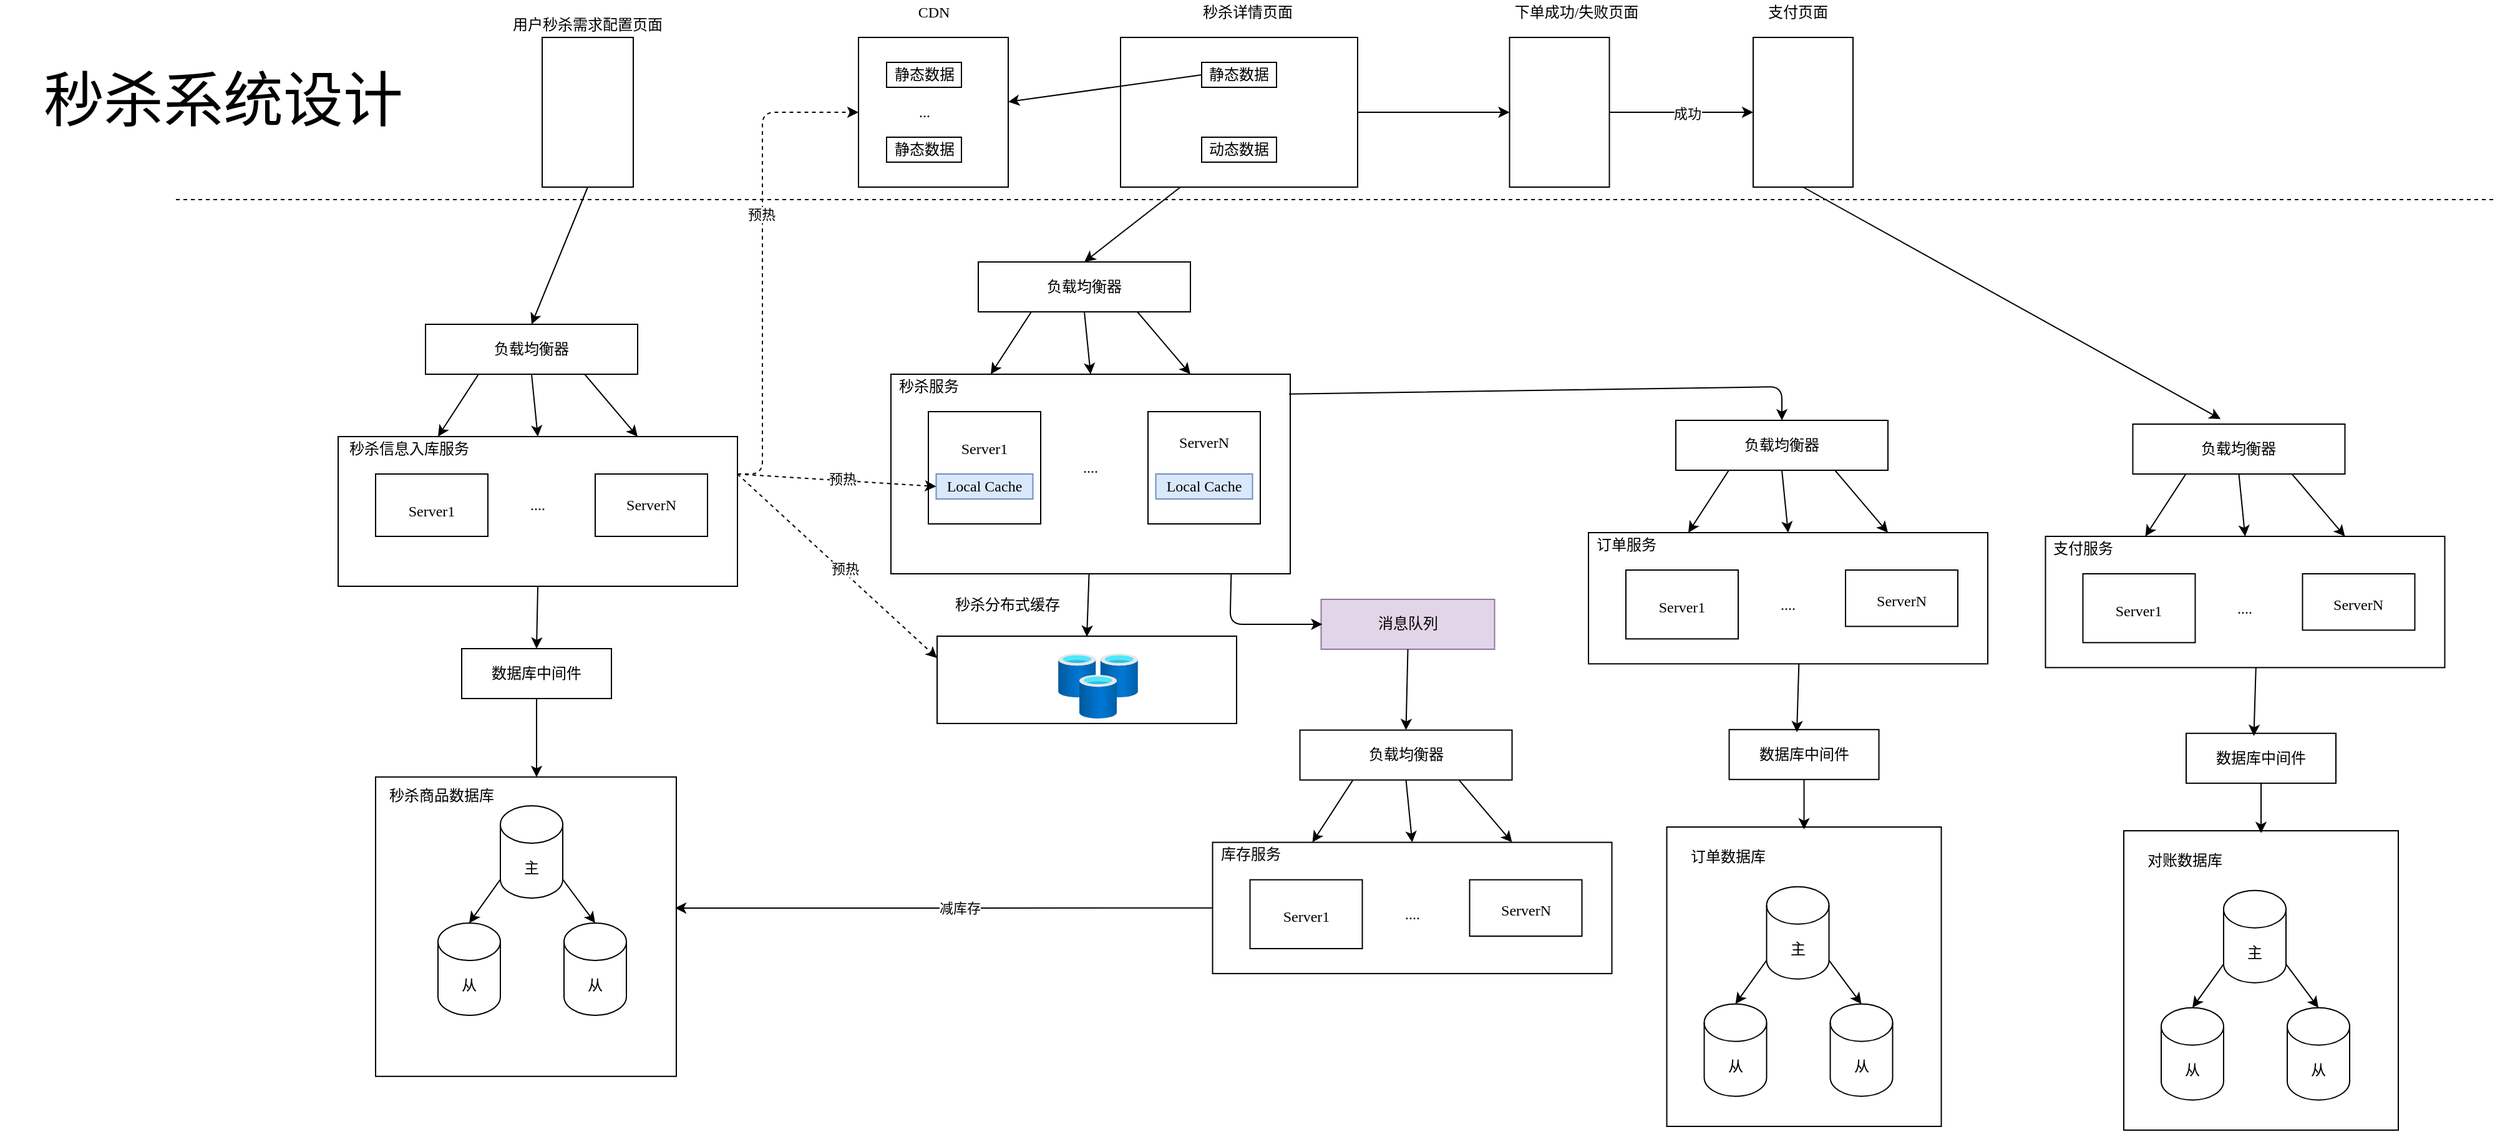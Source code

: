 <mxfile version="14.4.9" type="github">
  <diagram id="WML3rUC7UHVhxpuDxzYY" name="Page-1">
    <mxGraphModel dx="3205" dy="1342" grid="1" gridSize="10" guides="1" tooltips="1" connect="1" arrows="1" fold="1" page="1" pageScale="1" pageWidth="850" pageHeight="1100" math="0" shadow="0">
      <root>
        <mxCell id="0" />
        <mxCell id="1" parent="0" />
        <mxCell id="8GBAKr18c9ORs7-P1AzH-2" value="" style="endArrow=none;dashed=1;html=1;fontFamily=Verdana;" edge="1" parent="1">
          <mxGeometry width="50" height="50" relative="1" as="geometry">
            <mxPoint x="-380" y="170" as="sourcePoint" />
            <mxPoint x="1480" y="170" as="targetPoint" />
          </mxGeometry>
        </mxCell>
        <mxCell id="8GBAKr18c9ORs7-P1AzH-3" value="" style="rounded=0;whiteSpace=wrap;html=1;fontFamily=Verdana;" vertex="1" parent="1">
          <mxGeometry x="377" y="40" width="190" height="120" as="geometry" />
        </mxCell>
        <mxCell id="8GBAKr18c9ORs7-P1AzH-4" value="秒杀详情页面" style="text;html=1;strokeColor=none;fillColor=none;align=center;verticalAlign=middle;whiteSpace=wrap;rounded=0;fontFamily=Verdana;" vertex="1" parent="1">
          <mxGeometry x="427.75" y="10" width="102" height="20" as="geometry" />
        </mxCell>
        <mxCell id="8GBAKr18c9ORs7-P1AzH-5" value="" style="rounded=0;whiteSpace=wrap;html=1;fontFamily=Verdana;" vertex="1" parent="1">
          <mxGeometry x="167" y="40" width="120" height="120" as="geometry" />
        </mxCell>
        <mxCell id="8GBAKr18c9ORs7-P1AzH-6" value="CDN" style="text;html=1;strokeColor=none;fillColor=none;align=center;verticalAlign=middle;whiteSpace=wrap;rounded=0;fontFamily=Verdana;" vertex="1" parent="1">
          <mxGeometry x="189.5" y="10" width="75" height="20" as="geometry" />
        </mxCell>
        <mxCell id="8GBAKr18c9ORs7-P1AzH-7" value="静态数据" style="text;html=1;fillColor=none;align=center;verticalAlign=middle;whiteSpace=wrap;rounded=0;strokeColor=#000000;fontFamily=Verdana;" vertex="1" parent="1">
          <mxGeometry x="189.5" y="60" width="60" height="20" as="geometry" />
        </mxCell>
        <mxCell id="8GBAKr18c9ORs7-P1AzH-8" value="静态数据" style="text;html=1;fillColor=none;align=center;verticalAlign=middle;whiteSpace=wrap;rounded=0;strokeColor=#000000;fontFamily=Verdana;" vertex="1" parent="1">
          <mxGeometry x="189.5" y="120" width="60" height="20" as="geometry" />
        </mxCell>
        <mxCell id="8GBAKr18c9ORs7-P1AzH-9" value="..." style="text;html=1;strokeColor=none;fillColor=none;align=center;verticalAlign=middle;whiteSpace=wrap;rounded=0;fontFamily=Verdana;" vertex="1" parent="1">
          <mxGeometry x="200" y="90" width="40" height="20" as="geometry" />
        </mxCell>
        <mxCell id="8GBAKr18c9ORs7-P1AzH-10" value="静态数据" style="text;html=1;fillColor=none;align=center;verticalAlign=middle;whiteSpace=wrap;rounded=0;strokeColor=#000000;fontFamily=Verdana;" vertex="1" parent="1">
          <mxGeometry x="442" y="60" width="60" height="20" as="geometry" />
        </mxCell>
        <mxCell id="8GBAKr18c9ORs7-P1AzH-11" value="动态数据" style="text;html=1;fillColor=none;align=center;verticalAlign=middle;whiteSpace=wrap;rounded=0;strokeColor=#000000;fontFamily=Verdana;" vertex="1" parent="1">
          <mxGeometry x="442" y="120" width="60" height="20" as="geometry" />
        </mxCell>
        <mxCell id="8GBAKr18c9ORs7-P1AzH-12" value="" style="endArrow=classic;html=1;exitX=0;exitY=0.5;exitDx=0;exitDy=0;fontFamily=Verdana;" edge="1" parent="1" source="8GBAKr18c9ORs7-P1AzH-10" target="8GBAKr18c9ORs7-P1AzH-5">
          <mxGeometry width="50" height="50" relative="1" as="geometry">
            <mxPoint x="317" y="130" as="sourcePoint" />
            <mxPoint x="367" y="80" as="targetPoint" />
          </mxGeometry>
        </mxCell>
        <mxCell id="8GBAKr18c9ORs7-P1AzH-13" value="" style="rounded=0;whiteSpace=wrap;html=1;strokeColor=#000000;fontFamily=Verdana;" vertex="1" parent="1">
          <mxGeometry x="193" y="310" width="320" height="160" as="geometry" />
        </mxCell>
        <mxCell id="8GBAKr18c9ORs7-P1AzH-15" value="" style="rounded=0;whiteSpace=wrap;html=1;strokeColor=#000000;fontFamily=Verdana;" vertex="1" parent="1">
          <mxGeometry x="223" y="340" width="90" height="90" as="geometry" />
        </mxCell>
        <mxCell id="8GBAKr18c9ORs7-P1AzH-16" value="Server1" style="text;html=1;strokeColor=none;fillColor=none;align=center;verticalAlign=middle;whiteSpace=wrap;rounded=0;fontFamily=Verdana;" vertex="1" parent="1">
          <mxGeometry x="248" y="360" width="40" height="20" as="geometry" />
        </mxCell>
        <mxCell id="8GBAKr18c9ORs7-P1AzH-18" value="Local Cache" style="rounded=0;whiteSpace=wrap;html=1;strokeColor=#6c8ebf;fontFamily=Verdana;fillColor=#dae8fc;" vertex="1" parent="1">
          <mxGeometry x="229.25" y="390" width="77.5" height="20" as="geometry" />
        </mxCell>
        <mxCell id="8GBAKr18c9ORs7-P1AzH-19" value="" style="rounded=0;whiteSpace=wrap;html=1;strokeColor=#000000;fontFamily=Verdana;" vertex="1" parent="1">
          <mxGeometry x="399" y="340" width="90" height="90" as="geometry" />
        </mxCell>
        <mxCell id="8GBAKr18c9ORs7-P1AzH-20" value="ServerN" style="text;html=1;strokeColor=none;fillColor=none;align=center;verticalAlign=middle;whiteSpace=wrap;rounded=0;fontFamily=Verdana;" vertex="1" parent="1">
          <mxGeometry x="424" y="350" width="40" height="30" as="geometry" />
        </mxCell>
        <mxCell id="8GBAKr18c9ORs7-P1AzH-21" value="Local Cache" style="rounded=0;whiteSpace=wrap;html=1;strokeColor=#6c8ebf;fontFamily=Verdana;fillColor=#dae8fc;" vertex="1" parent="1">
          <mxGeometry x="405.25" y="390" width="77.5" height="20" as="geometry" />
        </mxCell>
        <mxCell id="8GBAKr18c9ORs7-P1AzH-22" value="...." style="text;html=1;strokeColor=none;fillColor=none;align=center;verticalAlign=middle;whiteSpace=wrap;rounded=0;fontFamily=Verdana;" vertex="1" parent="1">
          <mxGeometry x="333" y="375" width="40" height="20" as="geometry" />
        </mxCell>
        <mxCell id="8GBAKr18c9ORs7-P1AzH-23" value="负载均衡器" style="rounded=0;whiteSpace=wrap;html=1;strokeColor=#000000;fontFamily=Verdana;" vertex="1" parent="1">
          <mxGeometry x="263" y="220" width="170" height="40" as="geometry" />
        </mxCell>
        <mxCell id="8GBAKr18c9ORs7-P1AzH-24" value="" style="endArrow=classic;html=1;fontFamily=Verdana;entryX=0.5;entryY=0;entryDx=0;entryDy=0;" edge="1" parent="1" target="8GBAKr18c9ORs7-P1AzH-23">
          <mxGeometry width="50" height="50" relative="1" as="geometry">
            <mxPoint x="425" y="160" as="sourcePoint" />
            <mxPoint x="250" y="210" as="targetPoint" />
          </mxGeometry>
        </mxCell>
        <mxCell id="8GBAKr18c9ORs7-P1AzH-25" value="" style="endArrow=classic;html=1;fontFamily=Verdana;entryX=0.25;entryY=0;entryDx=0;entryDy=0;exitX=0.25;exitY=1;exitDx=0;exitDy=0;" edge="1" parent="1" source="8GBAKr18c9ORs7-P1AzH-23" target="8GBAKr18c9ORs7-P1AzH-13">
          <mxGeometry width="50" height="50" relative="1" as="geometry">
            <mxPoint x="363" y="140" as="sourcePoint" />
            <mxPoint x="363" y="230" as="targetPoint" />
          </mxGeometry>
        </mxCell>
        <mxCell id="8GBAKr18c9ORs7-P1AzH-26" value="" style="endArrow=classic;html=1;fontFamily=Verdana;entryX=0.75;entryY=0;entryDx=0;entryDy=0;exitX=0.75;exitY=1;exitDx=0;exitDy=0;" edge="1" parent="1" source="8GBAKr18c9ORs7-P1AzH-23" target="8GBAKr18c9ORs7-P1AzH-13">
          <mxGeometry width="50" height="50" relative="1" as="geometry">
            <mxPoint x="333" y="270" as="sourcePoint" />
            <mxPoint x="283" y="320" as="targetPoint" />
          </mxGeometry>
        </mxCell>
        <mxCell id="8GBAKr18c9ORs7-P1AzH-27" value="" style="endArrow=classic;html=1;fontFamily=Verdana;entryX=0.5;entryY=0;entryDx=0;entryDy=0;exitX=0.5;exitY=1;exitDx=0;exitDy=0;" edge="1" parent="1" source="8GBAKr18c9ORs7-P1AzH-23" target="8GBAKr18c9ORs7-P1AzH-13">
          <mxGeometry width="50" height="50" relative="1" as="geometry">
            <mxPoint x="315.5" y="270" as="sourcePoint" />
            <mxPoint x="283" y="320" as="targetPoint" />
          </mxGeometry>
        </mxCell>
        <mxCell id="8GBAKr18c9ORs7-P1AzH-28" value="" style="rounded=0;whiteSpace=wrap;html=1;strokeColor=#000000;fontFamily=Verdana;" vertex="1" parent="1">
          <mxGeometry x="230" y="520" width="240" height="70" as="geometry" />
        </mxCell>
        <mxCell id="8GBAKr18c9ORs7-P1AzH-29" value="秒杀分布式缓存" style="text;html=1;strokeColor=none;fillColor=none;align=center;verticalAlign=middle;whiteSpace=wrap;rounded=0;fontFamily=Verdana;" vertex="1" parent="1">
          <mxGeometry x="243" y="484.82" width="87" height="20" as="geometry" />
        </mxCell>
        <mxCell id="8GBAKr18c9ORs7-P1AzH-30" value="" style="endArrow=classic;html=1;fontFamily=Verdana;exitX=0.5;exitY=1;exitDx=0;exitDy=0;" edge="1" parent="1">
          <mxGeometry width="50" height="50" relative="1" as="geometry">
            <mxPoint x="351.76" y="470.48" as="sourcePoint" />
            <mxPoint x="349.995" y="520.48" as="targetPoint" />
          </mxGeometry>
        </mxCell>
        <mxCell id="8GBAKr18c9ORs7-P1AzH-32" value="" style="aspect=fixed;html=1;points=[];align=center;image;fontSize=12;image=img/lib/azure2/databases/Cache_Redis.svg;strokeColor=#000000;fontFamily=Verdana;" vertex="1" parent="1">
          <mxGeometry x="327" y="534" width="64" height="52" as="geometry" />
        </mxCell>
        <mxCell id="8GBAKr18c9ORs7-P1AzH-33" value="" style="rounded=0;whiteSpace=wrap;html=1;fontFamily=Verdana;" vertex="1" parent="1">
          <mxGeometry x="688.76" y="40" width="80" height="120" as="geometry" />
        </mxCell>
        <mxCell id="8GBAKr18c9ORs7-P1AzH-34" value="下单成功/失败页面" style="text;html=1;strokeColor=none;fillColor=none;align=center;verticalAlign=middle;whiteSpace=wrap;rounded=0;fontFamily=Verdana;" vertex="1" parent="1">
          <mxGeometry x="677.76" y="10" width="129.24" height="20" as="geometry" />
        </mxCell>
        <mxCell id="8GBAKr18c9ORs7-P1AzH-35" value="" style="rounded=0;whiteSpace=wrap;html=1;fontFamily=Verdana;" vertex="1" parent="1">
          <mxGeometry x="884" y="40" width="80" height="120" as="geometry" />
        </mxCell>
        <mxCell id="8GBAKr18c9ORs7-P1AzH-36" value="支付页面" style="text;html=1;strokeColor=none;fillColor=none;align=center;verticalAlign=middle;whiteSpace=wrap;rounded=0;fontFamily=Verdana;" vertex="1" parent="1">
          <mxGeometry x="869" y="10" width="102" height="20" as="geometry" />
        </mxCell>
        <mxCell id="8GBAKr18c9ORs7-P1AzH-37" value="秒杀服务" style="text;html=1;strokeColor=none;fillColor=none;align=center;verticalAlign=middle;whiteSpace=wrap;rounded=0;fontFamily=Verdana;" vertex="1" parent="1">
          <mxGeometry x="180" y="310" width="87" height="20" as="geometry" />
        </mxCell>
        <mxCell id="8GBAKr18c9ORs7-P1AzH-42" value="" style="rounded=0;whiteSpace=wrap;html=1;strokeColor=#000000;fontFamily=Verdana;" vertex="1" parent="1">
          <mxGeometry x="-250" y="360" width="320" height="120" as="geometry" />
        </mxCell>
        <mxCell id="8GBAKr18c9ORs7-P1AzH-43" value="" style="rounded=0;whiteSpace=wrap;html=1;strokeColor=#000000;fontFamily=Verdana;" vertex="1" parent="1">
          <mxGeometry x="-220" y="390" width="90" height="50" as="geometry" />
        </mxCell>
        <mxCell id="8GBAKr18c9ORs7-P1AzH-44" value="Server1" style="text;html=1;strokeColor=none;fillColor=none;align=center;verticalAlign=middle;whiteSpace=wrap;rounded=0;fontFamily=Verdana;" vertex="1" parent="1">
          <mxGeometry x="-195" y="410" width="40" height="20" as="geometry" />
        </mxCell>
        <mxCell id="8GBAKr18c9ORs7-P1AzH-46" value="" style="rounded=0;whiteSpace=wrap;html=1;strokeColor=#000000;fontFamily=Verdana;" vertex="1" parent="1">
          <mxGeometry x="-44" y="390" width="90" height="50" as="geometry" />
        </mxCell>
        <mxCell id="8GBAKr18c9ORs7-P1AzH-47" value="ServerN" style="text;html=1;strokeColor=none;fillColor=none;align=center;verticalAlign=middle;whiteSpace=wrap;rounded=0;fontFamily=Verdana;" vertex="1" parent="1">
          <mxGeometry x="-19" y="400" width="40" height="30" as="geometry" />
        </mxCell>
        <mxCell id="8GBAKr18c9ORs7-P1AzH-49" value="...." style="text;html=1;strokeColor=none;fillColor=none;align=center;verticalAlign=middle;whiteSpace=wrap;rounded=0;fontFamily=Verdana;" vertex="1" parent="1">
          <mxGeometry x="-110" y="405" width="40" height="20" as="geometry" />
        </mxCell>
        <mxCell id="8GBAKr18c9ORs7-P1AzH-50" value="负载均衡器" style="rounded=0;whiteSpace=wrap;html=1;strokeColor=#000000;fontFamily=Verdana;" vertex="1" parent="1">
          <mxGeometry x="-180" y="270" width="170" height="40" as="geometry" />
        </mxCell>
        <mxCell id="8GBAKr18c9ORs7-P1AzH-51" value="" style="endArrow=classic;html=1;fontFamily=Verdana;entryX=0.25;entryY=0;entryDx=0;entryDy=0;exitX=0.25;exitY=1;exitDx=0;exitDy=0;" edge="1" parent="1" source="8GBAKr18c9ORs7-P1AzH-50" target="8GBAKr18c9ORs7-P1AzH-42">
          <mxGeometry width="50" height="50" relative="1" as="geometry">
            <mxPoint x="-80" y="190" as="sourcePoint" />
            <mxPoint x="-80" y="280" as="targetPoint" />
          </mxGeometry>
        </mxCell>
        <mxCell id="8GBAKr18c9ORs7-P1AzH-52" value="" style="endArrow=classic;html=1;fontFamily=Verdana;entryX=0.75;entryY=0;entryDx=0;entryDy=0;exitX=0.75;exitY=1;exitDx=0;exitDy=0;" edge="1" parent="1" source="8GBAKr18c9ORs7-P1AzH-50" target="8GBAKr18c9ORs7-P1AzH-42">
          <mxGeometry width="50" height="50" relative="1" as="geometry">
            <mxPoint x="-110" y="320" as="sourcePoint" />
            <mxPoint x="-160" y="370" as="targetPoint" />
          </mxGeometry>
        </mxCell>
        <mxCell id="8GBAKr18c9ORs7-P1AzH-53" value="" style="endArrow=classic;html=1;fontFamily=Verdana;entryX=0.5;entryY=0;entryDx=0;entryDy=0;exitX=0.5;exitY=1;exitDx=0;exitDy=0;" edge="1" parent="1" source="8GBAKr18c9ORs7-P1AzH-50" target="8GBAKr18c9ORs7-P1AzH-42">
          <mxGeometry width="50" height="50" relative="1" as="geometry">
            <mxPoint x="-127.5" y="320" as="sourcePoint" />
            <mxPoint x="-160" y="370" as="targetPoint" />
          </mxGeometry>
        </mxCell>
        <mxCell id="8GBAKr18c9ORs7-P1AzH-54" value="秒杀信息入库服务" style="text;html=1;strokeColor=none;fillColor=none;align=center;verticalAlign=middle;whiteSpace=wrap;rounded=0;fontFamily=Verdana;" vertex="1" parent="1">
          <mxGeometry x="-250.25" y="360" width="114" height="20" as="geometry" />
        </mxCell>
        <mxCell id="8GBAKr18c9ORs7-P1AzH-55" value="" style="rounded=0;whiteSpace=wrap;html=1;fontFamily=Verdana;" vertex="1" parent="1">
          <mxGeometry x="-86.5" y="40" width="73" height="120" as="geometry" />
        </mxCell>
        <mxCell id="8GBAKr18c9ORs7-P1AzH-56" value="用户秒杀需求配置页面" style="text;html=1;strokeColor=none;fillColor=none;align=center;verticalAlign=middle;whiteSpace=wrap;rounded=0;fontFamily=Verdana;" vertex="1" parent="1">
          <mxGeometry x="-120" y="20" width="140" height="20" as="geometry" />
        </mxCell>
        <mxCell id="8GBAKr18c9ORs7-P1AzH-57" value="" style="endArrow=classic;html=1;fontFamily=Verdana;exitX=0.5;exitY=1;exitDx=0;exitDy=0;entryX=0.5;entryY=0;entryDx=0;entryDy=0;" edge="1" parent="1" source="8GBAKr18c9ORs7-P1AzH-55" target="8GBAKr18c9ORs7-P1AzH-50">
          <mxGeometry width="50" height="50" relative="1" as="geometry">
            <mxPoint x="-140" y="270" as="sourcePoint" />
            <mxPoint x="-90" y="220" as="targetPoint" />
          </mxGeometry>
        </mxCell>
        <mxCell id="8GBAKr18c9ORs7-P1AzH-58" value="" style="rounded=0;whiteSpace=wrap;html=1;strokeColor=#000000;fontFamily=Verdana;" vertex="1" parent="1">
          <mxGeometry x="-220" y="632.89" width="241" height="240" as="geometry" />
        </mxCell>
        <mxCell id="8GBAKr18c9ORs7-P1AzH-60" value="数据库中间件" style="rounded=0;whiteSpace=wrap;html=1;strokeColor=#000000;fontFamily=Verdana;" vertex="1" parent="1">
          <mxGeometry x="-151" y="530" width="120" height="40" as="geometry" />
        </mxCell>
        <mxCell id="8GBAKr18c9ORs7-P1AzH-61" value="秒杀商品数据库" style="text;html=1;strokeColor=none;fillColor=none;align=center;verticalAlign=middle;whiteSpace=wrap;rounded=0;fontFamily=Verdana;" vertex="1" parent="1">
          <mxGeometry x="-224" y="637.89" width="114" height="20" as="geometry" />
        </mxCell>
        <mxCell id="8GBAKr18c9ORs7-P1AzH-63" value="主" style="shape=cylinder3;whiteSpace=wrap;html=1;boundedLbl=1;backgroundOutline=1;size=15;strokeColor=#000000;fontFamily=Verdana;" vertex="1" parent="1">
          <mxGeometry x="-120" y="656" width="50" height="74" as="geometry" />
        </mxCell>
        <mxCell id="8GBAKr18c9ORs7-P1AzH-64" value="" style="endArrow=classic;html=1;fontFamily=Verdana;exitX=0.5;exitY=1;exitDx=0;exitDy=0;entryX=0.5;entryY=0;entryDx=0;entryDy=0;" edge="1" parent="1" source="8GBAKr18c9ORs7-P1AzH-42" target="8GBAKr18c9ORs7-P1AzH-60">
          <mxGeometry width="50" height="50" relative="1" as="geometry">
            <mxPoint x="-210" y="650" as="sourcePoint" />
            <mxPoint x="-160" y="600" as="targetPoint" />
          </mxGeometry>
        </mxCell>
        <mxCell id="8GBAKr18c9ORs7-P1AzH-65" value="" style="endArrow=classic;html=1;fontFamily=Verdana;exitX=0.5;exitY=1;exitDx=0;exitDy=0;" edge="1" parent="1" source="8GBAKr18c9ORs7-P1AzH-60">
          <mxGeometry width="50" height="50" relative="1" as="geometry">
            <mxPoint x="-70" y="640" as="sourcePoint" />
            <mxPoint x="-91" y="633" as="targetPoint" />
          </mxGeometry>
        </mxCell>
        <mxCell id="8GBAKr18c9ORs7-P1AzH-66" value="从" style="shape=cylinder3;whiteSpace=wrap;html=1;boundedLbl=1;backgroundOutline=1;size=15;strokeColor=#000000;fontFamily=Verdana;" vertex="1" parent="1">
          <mxGeometry x="-170" y="750" width="50" height="74" as="geometry" />
        </mxCell>
        <mxCell id="8GBAKr18c9ORs7-P1AzH-67" value="" style="endArrow=classic;html=1;fontFamily=Verdana;exitX=0;exitY=1;exitDx=0;exitDy=-15;entryX=0.5;entryY=0;entryDx=0;entryDy=0;exitPerimeter=0;entryPerimeter=0;" edge="1" parent="1" source="8GBAKr18c9ORs7-P1AzH-63" target="8GBAKr18c9ORs7-P1AzH-66">
          <mxGeometry width="50" height="50" relative="1" as="geometry">
            <mxPoint x="-80.0" y="500.0" as="sourcePoint" />
            <mxPoint x="-81" y="540.0" as="targetPoint" />
          </mxGeometry>
        </mxCell>
        <mxCell id="8GBAKr18c9ORs7-P1AzH-68" value="从" style="shape=cylinder3;whiteSpace=wrap;html=1;boundedLbl=1;backgroundOutline=1;size=15;strokeColor=#000000;fontFamily=Verdana;" vertex="1" parent="1">
          <mxGeometry x="-69" y="750" width="50" height="74" as="geometry" />
        </mxCell>
        <mxCell id="8GBAKr18c9ORs7-P1AzH-69" value="" style="endArrow=classic;html=1;fontFamily=Verdana;exitX=1;exitY=1;exitDx=0;exitDy=-15;entryX=0.5;entryY=0;entryDx=0;entryDy=0;exitPerimeter=0;entryPerimeter=0;" edge="1" parent="1" source="8GBAKr18c9ORs7-P1AzH-63" target="8GBAKr18c9ORs7-P1AzH-68">
          <mxGeometry width="50" height="50" relative="1" as="geometry">
            <mxPoint x="-110.0" y="725" as="sourcePoint" />
            <mxPoint x="-135.0" y="760" as="targetPoint" />
          </mxGeometry>
        </mxCell>
        <mxCell id="8GBAKr18c9ORs7-P1AzH-70" value="" style="endArrow=classic;html=1;fontFamily=Verdana;exitX=1;exitY=0.25;exitDx=0;exitDy=0;entryX=0;entryY=0.5;entryDx=0;entryDy=0;dashed=1;" edge="1" parent="1" source="8GBAKr18c9ORs7-P1AzH-42" target="8GBAKr18c9ORs7-P1AzH-5">
          <mxGeometry width="50" height="50" relative="1" as="geometry">
            <mxPoint x="90" y="430" as="sourcePoint" />
            <mxPoint x="110" y="100" as="targetPoint" />
            <Array as="points">
              <mxPoint x="90" y="390" />
              <mxPoint x="90" y="100" />
            </Array>
          </mxGeometry>
        </mxCell>
        <mxCell id="8GBAKr18c9ORs7-P1AzH-72" value="预热" style="edgeLabel;html=1;align=center;verticalAlign=middle;resizable=0;points=[];fontFamily=Verdana;" vertex="1" connectable="0" parent="8GBAKr18c9ORs7-P1AzH-70">
          <mxGeometry x="0.18" y="1" relative="1" as="geometry">
            <mxPoint as="offset" />
          </mxGeometry>
        </mxCell>
        <mxCell id="8GBAKr18c9ORs7-P1AzH-73" value="" style="endArrow=classic;html=1;dashed=1;fontFamily=Verdana;exitX=1;exitY=0.25;exitDx=0;exitDy=0;entryX=0;entryY=0.5;entryDx=0;entryDy=0;" edge="1" parent="1" source="8GBAKr18c9ORs7-P1AzH-42" target="8GBAKr18c9ORs7-P1AzH-18">
          <mxGeometry width="50" height="50" relative="1" as="geometry">
            <mxPoint x="100" y="460" as="sourcePoint" />
            <mxPoint x="150" y="410" as="targetPoint" />
          </mxGeometry>
        </mxCell>
        <mxCell id="8GBAKr18c9ORs7-P1AzH-74" value="预热" style="edgeLabel;html=1;align=center;verticalAlign=middle;resizable=0;points=[];fontFamily=Verdana;" vertex="1" connectable="0" parent="8GBAKr18c9ORs7-P1AzH-73">
          <mxGeometry x="0.052" y="2" relative="1" as="geometry">
            <mxPoint as="offset" />
          </mxGeometry>
        </mxCell>
        <mxCell id="8GBAKr18c9ORs7-P1AzH-75" value="" style="endArrow=classic;html=1;dashed=1;fontFamily=Verdana;exitX=1;exitY=0.25;exitDx=0;exitDy=0;entryX=0;entryY=0.25;entryDx=0;entryDy=0;" edge="1" parent="1" source="8GBAKr18c9ORs7-P1AzH-42" target="8GBAKr18c9ORs7-P1AzH-28">
          <mxGeometry width="50" height="50" relative="1" as="geometry">
            <mxPoint x="80.0" y="410.0" as="sourcePoint" />
            <mxPoint x="239.25" y="410.0" as="targetPoint" />
          </mxGeometry>
        </mxCell>
        <mxCell id="8GBAKr18c9ORs7-P1AzH-76" value="预热" style="edgeLabel;html=1;align=center;verticalAlign=middle;resizable=0;points=[];fontFamily=Verdana;" vertex="1" connectable="0" parent="8GBAKr18c9ORs7-P1AzH-75">
          <mxGeometry x="0.052" y="2" relative="1" as="geometry">
            <mxPoint as="offset" />
          </mxGeometry>
        </mxCell>
        <mxCell id="8GBAKr18c9ORs7-P1AzH-86" value="消息队列" style="rounded=0;whiteSpace=wrap;html=1;strokeColor=#9673a6;fontFamily=Verdana;fillColor=#e1d5e7;" vertex="1" parent="1">
          <mxGeometry x="537.76" y="490.48" width="139" height="40" as="geometry" />
        </mxCell>
        <mxCell id="8GBAKr18c9ORs7-P1AzH-87" value="" style="endArrow=classic;html=1;fontFamily=Verdana;exitX=0.931;exitY=0.994;exitDx=0;exitDy=0;exitPerimeter=0;" edge="1" parent="1">
          <mxGeometry width="50" height="50" relative="1" as="geometry">
            <mxPoint x="465.68" y="469.52" as="sourcePoint" />
            <mxPoint x="538.76" y="510.48" as="targetPoint" />
            <Array as="points">
              <mxPoint x="464.76" y="510.48" />
            </Array>
          </mxGeometry>
        </mxCell>
        <mxCell id="8GBAKr18c9ORs7-P1AzH-88" value="" style="rounded=0;whiteSpace=wrap;html=1;strokeColor=#000000;fontFamily=Verdana;" vertex="1" parent="1">
          <mxGeometry x="450.76" y="685.3" width="320" height="105.18" as="geometry" />
        </mxCell>
        <mxCell id="8GBAKr18c9ORs7-P1AzH-89" value="" style="rounded=0;whiteSpace=wrap;html=1;strokeColor=#000000;fontFamily=Verdana;" vertex="1" parent="1">
          <mxGeometry x="480.76" y="715.3" width="90" height="55.18" as="geometry" />
        </mxCell>
        <mxCell id="8GBAKr18c9ORs7-P1AzH-90" value="Server1" style="text;html=1;strokeColor=none;fillColor=none;align=center;verticalAlign=middle;whiteSpace=wrap;rounded=0;fontFamily=Verdana;" vertex="1" parent="1">
          <mxGeometry x="505.76" y="735.3" width="40" height="20" as="geometry" />
        </mxCell>
        <mxCell id="8GBAKr18c9ORs7-P1AzH-92" value="" style="rounded=0;whiteSpace=wrap;html=1;strokeColor=#000000;fontFamily=Verdana;" vertex="1" parent="1">
          <mxGeometry x="656.76" y="715.3" width="90" height="45.18" as="geometry" />
        </mxCell>
        <mxCell id="8GBAKr18c9ORs7-P1AzH-93" value="ServerN" style="text;html=1;strokeColor=none;fillColor=none;align=center;verticalAlign=middle;whiteSpace=wrap;rounded=0;fontFamily=Verdana;" vertex="1" parent="1">
          <mxGeometry x="681.76" y="725.3" width="40" height="30" as="geometry" />
        </mxCell>
        <mxCell id="8GBAKr18c9ORs7-P1AzH-95" value="...." style="text;html=1;strokeColor=none;fillColor=none;align=center;verticalAlign=middle;whiteSpace=wrap;rounded=0;fontFamily=Verdana;" vertex="1" parent="1">
          <mxGeometry x="590.76" y="732.89" width="40" height="20" as="geometry" />
        </mxCell>
        <mxCell id="8GBAKr18c9ORs7-P1AzH-96" value="负载均衡器" style="rounded=0;whiteSpace=wrap;html=1;strokeColor=#000000;fontFamily=Verdana;" vertex="1" parent="1">
          <mxGeometry x="520.76" y="595.3" width="170" height="40" as="geometry" />
        </mxCell>
        <mxCell id="8GBAKr18c9ORs7-P1AzH-97" value="" style="endArrow=classic;html=1;fontFamily=Verdana;entryX=0.5;entryY=0;entryDx=0;entryDy=0;exitX=0.5;exitY=1;exitDx=0;exitDy=0;" edge="1" parent="1" target="8GBAKr18c9ORs7-P1AzH-96" source="8GBAKr18c9ORs7-P1AzH-86">
          <mxGeometry width="50" height="50" relative="1" as="geometry">
            <mxPoint x="624.81" y="535.66" as="sourcePoint" />
            <mxPoint x="507.76" y="585.3" as="targetPoint" />
          </mxGeometry>
        </mxCell>
        <mxCell id="8GBAKr18c9ORs7-P1AzH-98" value="" style="endArrow=classic;html=1;fontFamily=Verdana;entryX=0.25;entryY=0;entryDx=0;entryDy=0;exitX=0.25;exitY=1;exitDx=0;exitDy=0;" edge="1" parent="1" source="8GBAKr18c9ORs7-P1AzH-96" target="8GBAKr18c9ORs7-P1AzH-88">
          <mxGeometry width="50" height="50" relative="1" as="geometry">
            <mxPoint x="620.76" y="515.3" as="sourcePoint" />
            <mxPoint x="620.76" y="605.3" as="targetPoint" />
          </mxGeometry>
        </mxCell>
        <mxCell id="8GBAKr18c9ORs7-P1AzH-99" value="" style="endArrow=classic;html=1;fontFamily=Verdana;entryX=0.75;entryY=0;entryDx=0;entryDy=0;exitX=0.75;exitY=1;exitDx=0;exitDy=0;" edge="1" parent="1" source="8GBAKr18c9ORs7-P1AzH-96" target="8GBAKr18c9ORs7-P1AzH-88">
          <mxGeometry width="50" height="50" relative="1" as="geometry">
            <mxPoint x="590.76" y="645.3" as="sourcePoint" />
            <mxPoint x="540.76" y="695.3" as="targetPoint" />
          </mxGeometry>
        </mxCell>
        <mxCell id="8GBAKr18c9ORs7-P1AzH-100" value="" style="endArrow=classic;html=1;fontFamily=Verdana;entryX=0.5;entryY=0;entryDx=0;entryDy=0;exitX=0.5;exitY=1;exitDx=0;exitDy=0;" edge="1" parent="1" source="8GBAKr18c9ORs7-P1AzH-96" target="8GBAKr18c9ORs7-P1AzH-88">
          <mxGeometry width="50" height="50" relative="1" as="geometry">
            <mxPoint x="573.26" y="645.3" as="sourcePoint" />
            <mxPoint x="540.76" y="695.3" as="targetPoint" />
          </mxGeometry>
        </mxCell>
        <mxCell id="8GBAKr18c9ORs7-P1AzH-101" value="库存服务" style="text;html=1;strokeColor=none;fillColor=none;align=center;verticalAlign=middle;whiteSpace=wrap;rounded=0;fontFamily=Verdana;" vertex="1" parent="1">
          <mxGeometry x="437.76" y="685.3" width="87" height="20" as="geometry" />
        </mxCell>
        <mxCell id="8GBAKr18c9ORs7-P1AzH-106" value="" style="endArrow=classic;html=1;fontFamily=Verdana;exitX=0;exitY=0.5;exitDx=0;exitDy=0;" edge="1" parent="1" source="8GBAKr18c9ORs7-P1AzH-88">
          <mxGeometry width="50" height="50" relative="1" as="geometry">
            <mxPoint x="490" y="620" as="sourcePoint" />
            <mxPoint x="20" y="738" as="targetPoint" />
          </mxGeometry>
        </mxCell>
        <mxCell id="8GBAKr18c9ORs7-P1AzH-107" value="减库存" style="edgeLabel;html=1;align=center;verticalAlign=middle;resizable=0;points=[];fontFamily=Verdana;" vertex="1" connectable="0" parent="8GBAKr18c9ORs7-P1AzH-106">
          <mxGeometry x="-0.055" relative="1" as="geometry">
            <mxPoint as="offset" />
          </mxGeometry>
        </mxCell>
        <mxCell id="8GBAKr18c9ORs7-P1AzH-108" value="" style="rounded=0;whiteSpace=wrap;html=1;strokeColor=#000000;fontFamily=Verdana;" vertex="1" parent="1">
          <mxGeometry x="752" y="437.0" width="320" height="105.18" as="geometry" />
        </mxCell>
        <mxCell id="8GBAKr18c9ORs7-P1AzH-109" value="" style="rounded=0;whiteSpace=wrap;html=1;strokeColor=#000000;fontFamily=Verdana;" vertex="1" parent="1">
          <mxGeometry x="782" y="467.0" width="90" height="55.18" as="geometry" />
        </mxCell>
        <mxCell id="8GBAKr18c9ORs7-P1AzH-110" value="Server1" style="text;html=1;strokeColor=none;fillColor=none;align=center;verticalAlign=middle;whiteSpace=wrap;rounded=0;fontFamily=Verdana;" vertex="1" parent="1">
          <mxGeometry x="807" y="487.0" width="40" height="20" as="geometry" />
        </mxCell>
        <mxCell id="8GBAKr18c9ORs7-P1AzH-111" value="" style="rounded=0;whiteSpace=wrap;html=1;strokeColor=#000000;fontFamily=Verdana;" vertex="1" parent="1">
          <mxGeometry x="958" y="467.0" width="90" height="45.18" as="geometry" />
        </mxCell>
        <mxCell id="8GBAKr18c9ORs7-P1AzH-112" value="ServerN" style="text;html=1;strokeColor=none;fillColor=none;align=center;verticalAlign=middle;whiteSpace=wrap;rounded=0;fontFamily=Verdana;" vertex="1" parent="1">
          <mxGeometry x="983" y="477.0" width="40" height="30" as="geometry" />
        </mxCell>
        <mxCell id="8GBAKr18c9ORs7-P1AzH-113" value="...." style="text;html=1;strokeColor=none;fillColor=none;align=center;verticalAlign=middle;whiteSpace=wrap;rounded=0;fontFamily=Verdana;" vertex="1" parent="1">
          <mxGeometry x="892" y="484.59" width="40" height="20" as="geometry" />
        </mxCell>
        <mxCell id="8GBAKr18c9ORs7-P1AzH-114" value="负载均衡器" style="rounded=0;whiteSpace=wrap;html=1;strokeColor=#000000;fontFamily=Verdana;" vertex="1" parent="1">
          <mxGeometry x="822" y="347" width="170" height="40" as="geometry" />
        </mxCell>
        <mxCell id="8GBAKr18c9ORs7-P1AzH-115" value="" style="endArrow=classic;html=1;fontFamily=Verdana;entryX=0.5;entryY=0;entryDx=0;entryDy=0;exitX=0.997;exitY=0.099;exitDx=0;exitDy=0;exitPerimeter=0;" edge="1" parent="1" target="8GBAKr18c9ORs7-P1AzH-114" source="8GBAKr18c9ORs7-P1AzH-13">
          <mxGeometry width="50" height="50" relative="1" as="geometry">
            <mxPoint x="868.26" y="255" as="sourcePoint" />
            <mxPoint x="768.76" y="309.82" as="targetPoint" />
            <Array as="points">
              <mxPoint x="907" y="320" />
            </Array>
          </mxGeometry>
        </mxCell>
        <mxCell id="8GBAKr18c9ORs7-P1AzH-116" value="" style="endArrow=classic;html=1;fontFamily=Verdana;entryX=0.25;entryY=0;entryDx=0;entryDy=0;exitX=0.25;exitY=1;exitDx=0;exitDy=0;" edge="1" parent="1" source="8GBAKr18c9ORs7-P1AzH-114" target="8GBAKr18c9ORs7-P1AzH-108">
          <mxGeometry width="50" height="50" relative="1" as="geometry">
            <mxPoint x="922" y="267" as="sourcePoint" />
            <mxPoint x="922" y="357" as="targetPoint" />
          </mxGeometry>
        </mxCell>
        <mxCell id="8GBAKr18c9ORs7-P1AzH-117" value="" style="endArrow=classic;html=1;fontFamily=Verdana;entryX=0.75;entryY=0;entryDx=0;entryDy=0;exitX=0.75;exitY=1;exitDx=0;exitDy=0;" edge="1" parent="1" source="8GBAKr18c9ORs7-P1AzH-114" target="8GBAKr18c9ORs7-P1AzH-108">
          <mxGeometry width="50" height="50" relative="1" as="geometry">
            <mxPoint x="892" y="397.0" as="sourcePoint" />
            <mxPoint x="842" y="447.0" as="targetPoint" />
          </mxGeometry>
        </mxCell>
        <mxCell id="8GBAKr18c9ORs7-P1AzH-118" value="" style="endArrow=classic;html=1;fontFamily=Verdana;entryX=0.5;entryY=0;entryDx=0;entryDy=0;exitX=0.5;exitY=1;exitDx=0;exitDy=0;" edge="1" parent="1" source="8GBAKr18c9ORs7-P1AzH-114" target="8GBAKr18c9ORs7-P1AzH-108">
          <mxGeometry width="50" height="50" relative="1" as="geometry">
            <mxPoint x="874.5" y="397.0" as="sourcePoint" />
            <mxPoint x="842" y="447.0" as="targetPoint" />
          </mxGeometry>
        </mxCell>
        <mxCell id="8GBAKr18c9ORs7-P1AzH-119" value="订单服务" style="text;html=1;strokeColor=none;fillColor=none;align=center;verticalAlign=middle;whiteSpace=wrap;rounded=0;fontFamily=Verdana;" vertex="1" parent="1">
          <mxGeometry x="739" y="437.0" width="87" height="20" as="geometry" />
        </mxCell>
        <mxCell id="8GBAKr18c9ORs7-P1AzH-120" value="" style="rounded=0;whiteSpace=wrap;html=1;strokeColor=#000000;fontFamily=Verdana;" vertex="1" parent="1">
          <mxGeometry x="814.76" y="673" width="220" height="240" as="geometry" />
        </mxCell>
        <mxCell id="8GBAKr18c9ORs7-P1AzH-121" value="数据库中间件" style="rounded=0;whiteSpace=wrap;html=1;strokeColor=#000000;fontFamily=Verdana;" vertex="1" parent="1">
          <mxGeometry x="864.76" y="594.89" width="120" height="40" as="geometry" />
        </mxCell>
        <mxCell id="8GBAKr18c9ORs7-P1AzH-122" value="订单数据库" style="text;html=1;strokeColor=none;fillColor=none;align=center;verticalAlign=middle;whiteSpace=wrap;rounded=0;fontFamily=Verdana;" vertex="1" parent="1">
          <mxGeometry x="807" y="687" width="114" height="20" as="geometry" />
        </mxCell>
        <mxCell id="8GBAKr18c9ORs7-P1AzH-123" value="主" style="shape=cylinder3;whiteSpace=wrap;html=1;boundedLbl=1;backgroundOutline=1;size=15;strokeColor=#000000;fontFamily=Verdana;" vertex="1" parent="1">
          <mxGeometry x="894.76" y="720.89" width="50" height="74" as="geometry" />
        </mxCell>
        <mxCell id="8GBAKr18c9ORs7-P1AzH-124" value="" style="endArrow=classic;html=1;fontFamily=Verdana;exitX=0.5;exitY=1;exitDx=0;exitDy=0;" edge="1" parent="1" source="8GBAKr18c9ORs7-P1AzH-121">
          <mxGeometry width="50" height="50" relative="1" as="geometry">
            <mxPoint x="944.76" y="704.89" as="sourcePoint" />
            <mxPoint x="924.76" y="674.89" as="targetPoint" />
          </mxGeometry>
        </mxCell>
        <mxCell id="8GBAKr18c9ORs7-P1AzH-125" value="从" style="shape=cylinder3;whiteSpace=wrap;html=1;boundedLbl=1;backgroundOutline=1;size=15;strokeColor=#000000;fontFamily=Verdana;" vertex="1" parent="1">
          <mxGeometry x="844.76" y="814.89" width="50" height="74" as="geometry" />
        </mxCell>
        <mxCell id="8GBAKr18c9ORs7-P1AzH-126" value="" style="endArrow=classic;html=1;fontFamily=Verdana;exitX=0;exitY=1;exitDx=0;exitDy=-15;entryX=0.5;entryY=0;entryDx=0;entryDy=0;exitPerimeter=0;entryPerimeter=0;" edge="1" parent="1" source="8GBAKr18c9ORs7-P1AzH-123" target="8GBAKr18c9ORs7-P1AzH-125">
          <mxGeometry width="50" height="50" relative="1" as="geometry">
            <mxPoint x="934.76" y="564.89" as="sourcePoint" />
            <mxPoint x="933.76" y="604.89" as="targetPoint" />
          </mxGeometry>
        </mxCell>
        <mxCell id="8GBAKr18c9ORs7-P1AzH-127" value="从" style="shape=cylinder3;whiteSpace=wrap;html=1;boundedLbl=1;backgroundOutline=1;size=15;strokeColor=#000000;fontFamily=Verdana;" vertex="1" parent="1">
          <mxGeometry x="945.76" y="814.89" width="50" height="74" as="geometry" />
        </mxCell>
        <mxCell id="8GBAKr18c9ORs7-P1AzH-128" value="" style="endArrow=classic;html=1;fontFamily=Verdana;exitX=1;exitY=1;exitDx=0;exitDy=-15;entryX=0.5;entryY=0;entryDx=0;entryDy=0;exitPerimeter=0;entryPerimeter=0;" edge="1" parent="1" source="8GBAKr18c9ORs7-P1AzH-123" target="8GBAKr18c9ORs7-P1AzH-127">
          <mxGeometry width="50" height="50" relative="1" as="geometry">
            <mxPoint x="904.76" y="789.89" as="sourcePoint" />
            <mxPoint x="879.76" y="824.89" as="targetPoint" />
          </mxGeometry>
        </mxCell>
        <mxCell id="8GBAKr18c9ORs7-P1AzH-129" value="" style="endArrow=classic;html=1;fontFamily=Verdana;exitX=0.527;exitY=1.002;exitDx=0;exitDy=0;exitPerimeter=0;" edge="1" parent="1" source="8GBAKr18c9ORs7-P1AzH-108">
          <mxGeometry width="50" height="50" relative="1" as="geometry">
            <mxPoint x="934.76" y="644.89" as="sourcePoint" />
            <mxPoint x="919" y="597" as="targetPoint" />
          </mxGeometry>
        </mxCell>
        <mxCell id="8GBAKr18c9ORs7-P1AzH-131" value="" style="endArrow=classic;html=1;fontFamily=Verdana;entryX=0;entryY=0.5;entryDx=0;entryDy=0;exitX=1;exitY=0.5;exitDx=0;exitDy=0;" edge="1" parent="1" source="8GBAKr18c9ORs7-P1AzH-3" target="8GBAKr18c9ORs7-P1AzH-33">
          <mxGeometry width="50" height="50" relative="1" as="geometry">
            <mxPoint x="737" y="100" as="sourcePoint" />
            <mxPoint x="1134" y="357" as="targetPoint" />
            <Array as="points" />
          </mxGeometry>
        </mxCell>
        <mxCell id="8GBAKr18c9ORs7-P1AzH-132" value="" style="endArrow=classic;html=1;fontFamily=Verdana;entryX=0;entryY=0.5;entryDx=0;entryDy=0;exitX=1;exitY=0.5;exitDx=0;exitDy=0;" edge="1" parent="1" source="8GBAKr18c9ORs7-P1AzH-33" target="8GBAKr18c9ORs7-P1AzH-35">
          <mxGeometry width="50" height="50" relative="1" as="geometry">
            <mxPoint x="747" y="110" as="sourcePoint" />
            <mxPoint x="777" y="110" as="targetPoint" />
            <Array as="points" />
          </mxGeometry>
        </mxCell>
        <mxCell id="8GBAKr18c9ORs7-P1AzH-158" value="成功" style="edgeLabel;html=1;align=center;verticalAlign=middle;resizable=0;points=[];fontFamily=Verdana;" vertex="1" connectable="0" parent="8GBAKr18c9ORs7-P1AzH-132">
          <mxGeometry x="0.081" y="-1" relative="1" as="geometry">
            <mxPoint x="-1" as="offset" />
          </mxGeometry>
        </mxCell>
        <mxCell id="8GBAKr18c9ORs7-P1AzH-135" value="" style="rounded=0;whiteSpace=wrap;html=1;strokeColor=#000000;fontFamily=Verdana;" vertex="1" parent="1">
          <mxGeometry x="1118.24" y="440.0" width="320" height="105.18" as="geometry" />
        </mxCell>
        <mxCell id="8GBAKr18c9ORs7-P1AzH-136" value="" style="rounded=0;whiteSpace=wrap;html=1;strokeColor=#000000;fontFamily=Verdana;" vertex="1" parent="1">
          <mxGeometry x="1148.24" y="470.0" width="90" height="55.18" as="geometry" />
        </mxCell>
        <mxCell id="8GBAKr18c9ORs7-P1AzH-137" value="Server1" style="text;html=1;strokeColor=none;fillColor=none;align=center;verticalAlign=middle;whiteSpace=wrap;rounded=0;fontFamily=Verdana;" vertex="1" parent="1">
          <mxGeometry x="1173.24" y="490.0" width="40" height="20" as="geometry" />
        </mxCell>
        <mxCell id="8GBAKr18c9ORs7-P1AzH-138" value="" style="rounded=0;whiteSpace=wrap;html=1;strokeColor=#000000;fontFamily=Verdana;" vertex="1" parent="1">
          <mxGeometry x="1324.24" y="470.0" width="90" height="45.18" as="geometry" />
        </mxCell>
        <mxCell id="8GBAKr18c9ORs7-P1AzH-139" value="ServerN" style="text;html=1;strokeColor=none;fillColor=none;align=center;verticalAlign=middle;whiteSpace=wrap;rounded=0;fontFamily=Verdana;" vertex="1" parent="1">
          <mxGeometry x="1349.24" y="480.0" width="40" height="30" as="geometry" />
        </mxCell>
        <mxCell id="8GBAKr18c9ORs7-P1AzH-140" value="...." style="text;html=1;strokeColor=none;fillColor=none;align=center;verticalAlign=middle;whiteSpace=wrap;rounded=0;fontFamily=Verdana;" vertex="1" parent="1">
          <mxGeometry x="1258.24" y="487.59" width="40" height="20" as="geometry" />
        </mxCell>
        <mxCell id="8GBAKr18c9ORs7-P1AzH-141" value="负载均衡器" style="rounded=0;whiteSpace=wrap;html=1;strokeColor=#000000;fontFamily=Verdana;" vertex="1" parent="1">
          <mxGeometry x="1188.24" y="350" width="170" height="40" as="geometry" />
        </mxCell>
        <mxCell id="8GBAKr18c9ORs7-P1AzH-142" value="" style="endArrow=classic;html=1;fontFamily=Verdana;entryX=0.25;entryY=0;entryDx=0;entryDy=0;exitX=0.25;exitY=1;exitDx=0;exitDy=0;" edge="1" parent="1" source="8GBAKr18c9ORs7-P1AzH-141" target="8GBAKr18c9ORs7-P1AzH-135">
          <mxGeometry width="50" height="50" relative="1" as="geometry">
            <mxPoint x="1288.24" y="270" as="sourcePoint" />
            <mxPoint x="1288.24" y="360" as="targetPoint" />
          </mxGeometry>
        </mxCell>
        <mxCell id="8GBAKr18c9ORs7-P1AzH-143" value="" style="endArrow=classic;html=1;fontFamily=Verdana;entryX=0.75;entryY=0;entryDx=0;entryDy=0;exitX=0.75;exitY=1;exitDx=0;exitDy=0;" edge="1" parent="1" source="8GBAKr18c9ORs7-P1AzH-141" target="8GBAKr18c9ORs7-P1AzH-135">
          <mxGeometry width="50" height="50" relative="1" as="geometry">
            <mxPoint x="1258.24" y="400.0" as="sourcePoint" />
            <mxPoint x="1208.24" y="450.0" as="targetPoint" />
          </mxGeometry>
        </mxCell>
        <mxCell id="8GBAKr18c9ORs7-P1AzH-144" value="" style="endArrow=classic;html=1;fontFamily=Verdana;entryX=0.5;entryY=0;entryDx=0;entryDy=0;exitX=0.5;exitY=1;exitDx=0;exitDy=0;" edge="1" parent="1" source="8GBAKr18c9ORs7-P1AzH-141" target="8GBAKr18c9ORs7-P1AzH-135">
          <mxGeometry width="50" height="50" relative="1" as="geometry">
            <mxPoint x="1240.74" y="400.0" as="sourcePoint" />
            <mxPoint x="1208.24" y="450.0" as="targetPoint" />
          </mxGeometry>
        </mxCell>
        <mxCell id="8GBAKr18c9ORs7-P1AzH-145" value="支付服务" style="text;html=1;strokeColor=none;fillColor=none;align=center;verticalAlign=middle;whiteSpace=wrap;rounded=0;fontFamily=Verdana;" vertex="1" parent="1">
          <mxGeometry x="1105.24" y="440.0" width="87" height="20" as="geometry" />
        </mxCell>
        <mxCell id="8GBAKr18c9ORs7-P1AzH-146" value="" style="rounded=0;whiteSpace=wrap;html=1;strokeColor=#000000;fontFamily=Verdana;" vertex="1" parent="1">
          <mxGeometry x="1181" y="676" width="220" height="240" as="geometry" />
        </mxCell>
        <mxCell id="8GBAKr18c9ORs7-P1AzH-147" value="数据库中间件" style="rounded=0;whiteSpace=wrap;html=1;strokeColor=#000000;fontFamily=Verdana;" vertex="1" parent="1">
          <mxGeometry x="1231" y="597.89" width="120" height="40" as="geometry" />
        </mxCell>
        <mxCell id="8GBAKr18c9ORs7-P1AzH-148" value="对账数据库" style="text;html=1;strokeColor=none;fillColor=none;align=center;verticalAlign=middle;whiteSpace=wrap;rounded=0;fontFamily=Verdana;" vertex="1" parent="1">
          <mxGeometry x="1173.24" y="690" width="114" height="20" as="geometry" />
        </mxCell>
        <mxCell id="8GBAKr18c9ORs7-P1AzH-149" value="主" style="shape=cylinder3;whiteSpace=wrap;html=1;boundedLbl=1;backgroundOutline=1;size=15;strokeColor=#000000;fontFamily=Verdana;" vertex="1" parent="1">
          <mxGeometry x="1261" y="723.89" width="50" height="74" as="geometry" />
        </mxCell>
        <mxCell id="8GBAKr18c9ORs7-P1AzH-150" value="" style="endArrow=classic;html=1;fontFamily=Verdana;exitX=0.5;exitY=1;exitDx=0;exitDy=0;" edge="1" parent="1" source="8GBAKr18c9ORs7-P1AzH-147">
          <mxGeometry width="50" height="50" relative="1" as="geometry">
            <mxPoint x="1311" y="707.89" as="sourcePoint" />
            <mxPoint x="1291.0" y="677.89" as="targetPoint" />
          </mxGeometry>
        </mxCell>
        <mxCell id="8GBAKr18c9ORs7-P1AzH-151" value="从" style="shape=cylinder3;whiteSpace=wrap;html=1;boundedLbl=1;backgroundOutline=1;size=15;strokeColor=#000000;fontFamily=Verdana;" vertex="1" parent="1">
          <mxGeometry x="1211" y="817.89" width="50" height="74" as="geometry" />
        </mxCell>
        <mxCell id="8GBAKr18c9ORs7-P1AzH-152" value="" style="endArrow=classic;html=1;fontFamily=Verdana;exitX=0;exitY=1;exitDx=0;exitDy=-15;entryX=0.5;entryY=0;entryDx=0;entryDy=0;exitPerimeter=0;entryPerimeter=0;" edge="1" parent="1" source="8GBAKr18c9ORs7-P1AzH-149" target="8GBAKr18c9ORs7-P1AzH-151">
          <mxGeometry width="50" height="50" relative="1" as="geometry">
            <mxPoint x="1301.0" y="567.89" as="sourcePoint" />
            <mxPoint x="1300" y="607.89" as="targetPoint" />
          </mxGeometry>
        </mxCell>
        <mxCell id="8GBAKr18c9ORs7-P1AzH-153" value="从" style="shape=cylinder3;whiteSpace=wrap;html=1;boundedLbl=1;backgroundOutline=1;size=15;strokeColor=#000000;fontFamily=Verdana;" vertex="1" parent="1">
          <mxGeometry x="1312" y="817.89" width="50" height="74" as="geometry" />
        </mxCell>
        <mxCell id="8GBAKr18c9ORs7-P1AzH-154" value="" style="endArrow=classic;html=1;fontFamily=Verdana;exitX=1;exitY=1;exitDx=0;exitDy=-15;entryX=0.5;entryY=0;entryDx=0;entryDy=0;exitPerimeter=0;entryPerimeter=0;" edge="1" parent="1" source="8GBAKr18c9ORs7-P1AzH-149" target="8GBAKr18c9ORs7-P1AzH-153">
          <mxGeometry width="50" height="50" relative="1" as="geometry">
            <mxPoint x="1271.0" y="792.89" as="sourcePoint" />
            <mxPoint x="1246.0" y="827.89" as="targetPoint" />
          </mxGeometry>
        </mxCell>
        <mxCell id="8GBAKr18c9ORs7-P1AzH-155" value="" style="endArrow=classic;html=1;fontFamily=Verdana;exitX=0.527;exitY=1.002;exitDx=0;exitDy=0;exitPerimeter=0;" edge="1" parent="1" source="8GBAKr18c9ORs7-P1AzH-135">
          <mxGeometry width="50" height="50" relative="1" as="geometry">
            <mxPoint x="1301.0" y="647.89" as="sourcePoint" />
            <mxPoint x="1285.24" y="600" as="targetPoint" />
          </mxGeometry>
        </mxCell>
        <mxCell id="8GBAKr18c9ORs7-P1AzH-156" value="" style="endArrow=classic;html=1;fontFamily=Verdana;entryX=0.414;entryY=-0.102;entryDx=0;entryDy=0;entryPerimeter=0;exitX=0.5;exitY=1;exitDx=0;exitDy=0;" edge="1" parent="1" source="8GBAKr18c9ORs7-P1AzH-35" target="8GBAKr18c9ORs7-P1AzH-141">
          <mxGeometry width="50" height="50" relative="1" as="geometry">
            <mxPoint x="435" y="170" as="sourcePoint" />
            <mxPoint x="358" y="230" as="targetPoint" />
          </mxGeometry>
        </mxCell>
        <mxCell id="8GBAKr18c9ORs7-P1AzH-162" value="&lt;font style=&quot;font-size: 48px&quot;&gt;秒杀系统设计&amp;nbsp;&lt;/font&gt;" style="text;html=1;strokeColor=none;fillColor=none;align=center;verticalAlign=middle;whiteSpace=wrap;rounded=0;dashed=1;fontFamily=Verdana;" vertex="1" parent="1">
          <mxGeometry x="-521" y="80" width="370" height="20" as="geometry" />
        </mxCell>
      </root>
    </mxGraphModel>
  </diagram>
</mxfile>
